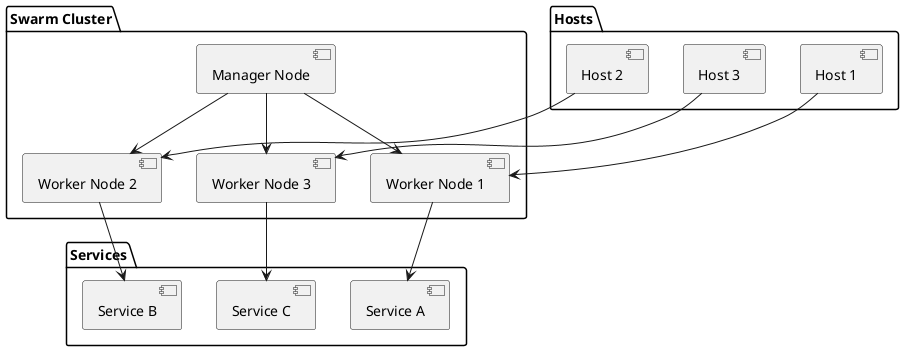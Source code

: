 @startuml

package "Swarm Cluster" {
  [Manager Node]
  [Worker Node 1]
  [Worker Node 2]
  [Worker Node 3]
}

package "Services" {
  [Service A]
  [Service B]
  [Service C]
}

package "Hosts" {
  [Host 1]
  [Host 2]
  [Host 3]
}

[Manager Node] --> [Worker Node 1]
[Manager Node] --> [Worker Node 2]
[Manager Node] --> [Worker Node 3]
[Worker Node 1] --> [Service A]
[Worker Node 2] --> [Service B]
[Worker Node 3] --> [Service C]
[Host 1] --> [Worker Node 1]
[Host 2] --> [Worker Node 2]
[Host 3] --> [Worker Node 3]

@enduml

